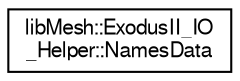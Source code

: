 digraph "Graphical Class Hierarchy"
{
  edge [fontname="FreeSans",fontsize="10",labelfontname="FreeSans",labelfontsize="10"];
  node [fontname="FreeSans",fontsize="10",shape=record];
  rankdir="LR";
  Node1 [label="libMesh::ExodusII_IO\l_Helper::NamesData",height=0.2,width=0.4,color="black", fillcolor="white", style="filled",URL="$classlibMesh_1_1ExodusII__IO__Helper_1_1NamesData.html"];
}
